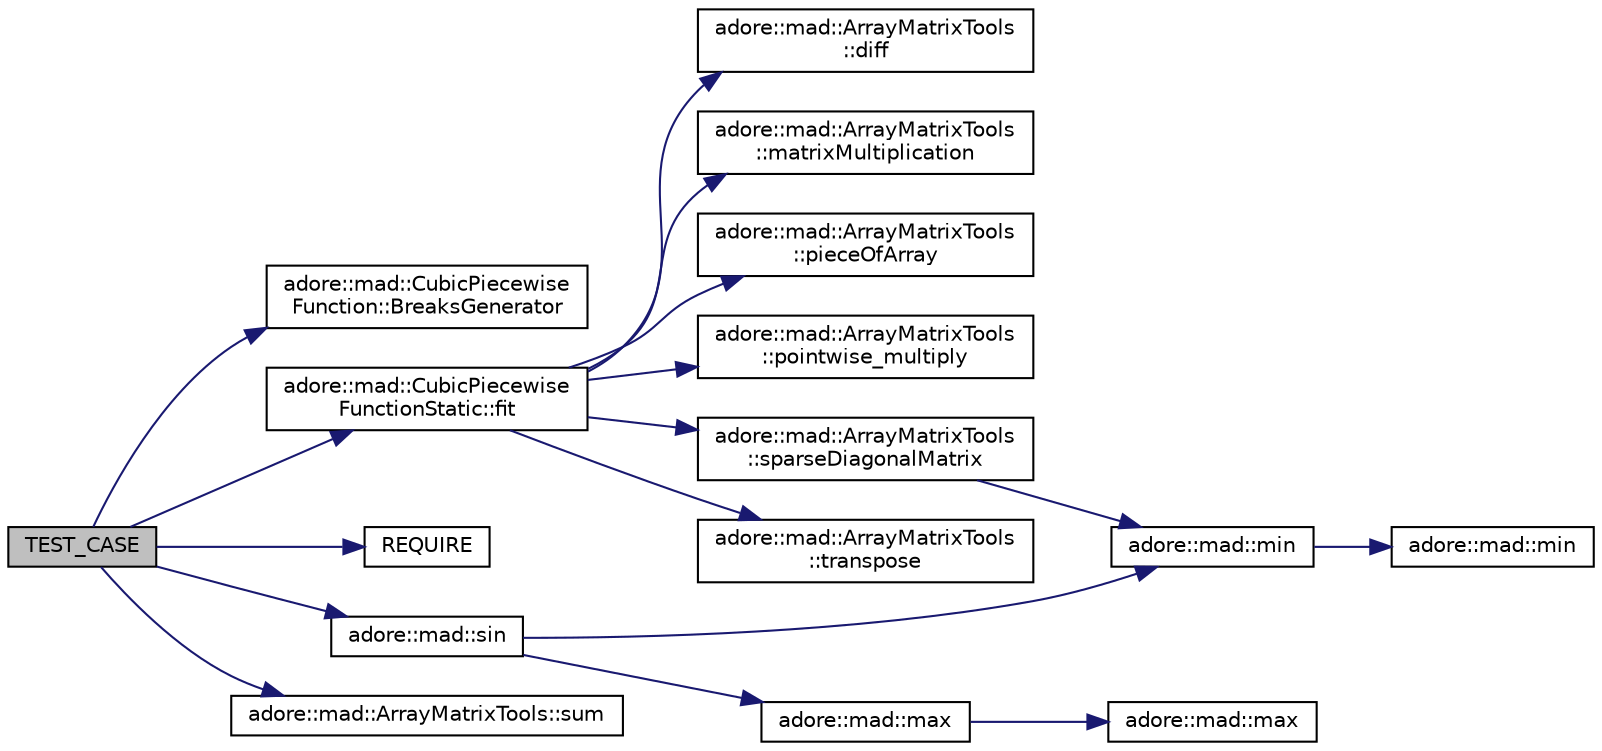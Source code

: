 digraph "TEST_CASE"
{
 // LATEX_PDF_SIZE
  edge [fontname="Helvetica",fontsize="10",labelfontname="Helvetica",labelfontsize="10"];
  node [fontname="Helvetica",fontsize="10",shape=record];
  rankdir="LR";
  Node1 [label="TEST_CASE",height=0.2,width=0.4,color="black", fillcolor="grey75", style="filled", fontcolor="black",tooltip=" "];
  Node1 -> Node2 [color="midnightblue",fontsize="10",style="solid",fontname="Helvetica"];
  Node2 [label="adore::mad::CubicPiecewise\lFunction::BreaksGenerator",height=0.2,width=0.4,color="black", fillcolor="white", style="filled",URL="$classadore_1_1mad_1_1CubicPiecewiseFunction.html#a15eb9d7e521de072c1201a99a0431c59",tooltip=" "];
  Node1 -> Node3 [color="midnightblue",fontsize="10",style="solid",fontname="Helvetica"];
  Node3 [label="adore::mad::CubicPiecewise\lFunctionStatic::fit",height=0.2,width=0.4,color="black", fillcolor="white", style="filled",URL="$classadore_1_1mad_1_1CubicPiecewiseFunctionStatic.html#a3722679cbec364f261367881c22b61de",tooltip=" "];
  Node3 -> Node4 [color="midnightblue",fontsize="10",style="solid",fontname="Helvetica"];
  Node4 [label="adore::mad::ArrayMatrixTools\l::diff",height=0.2,width=0.4,color="black", fillcolor="white", style="filled",URL="$classadore_1_1mad_1_1ArrayMatrixTools.html#a87952b138b50238e57277b8fb48bc573",tooltip=" "];
  Node3 -> Node5 [color="midnightblue",fontsize="10",style="solid",fontname="Helvetica"];
  Node5 [label="adore::mad::ArrayMatrixTools\l::matrixMultiplication",height=0.2,width=0.4,color="black", fillcolor="white", style="filled",URL="$classadore_1_1mad_1_1ArrayMatrixTools.html#acd8f7b789b1292e5f557200e5731a645",tooltip=" "];
  Node3 -> Node6 [color="midnightblue",fontsize="10",style="solid",fontname="Helvetica"];
  Node6 [label="adore::mad::ArrayMatrixTools\l::pieceOfArray",height=0.2,width=0.4,color="black", fillcolor="white", style="filled",URL="$classadore_1_1mad_1_1ArrayMatrixTools.html#a2018137151c771080cbccb3e4fc85e03",tooltip=" "];
  Node3 -> Node7 [color="midnightblue",fontsize="10",style="solid",fontname="Helvetica"];
  Node7 [label="adore::mad::ArrayMatrixTools\l::pointwise_multiply",height=0.2,width=0.4,color="black", fillcolor="white", style="filled",URL="$classadore_1_1mad_1_1ArrayMatrixTools.html#a42a3ef4abb19681deb186569c914419f",tooltip=" "];
  Node3 -> Node8 [color="midnightblue",fontsize="10",style="solid",fontname="Helvetica"];
  Node8 [label="adore::mad::ArrayMatrixTools\l::sparseDiagonalMatrix",height=0.2,width=0.4,color="black", fillcolor="white", style="filled",URL="$classadore_1_1mad_1_1ArrayMatrixTools.html#a8ffe1f2d13cf145f00ec39e89395da8d",tooltip=" "];
  Node8 -> Node9 [color="midnightblue",fontsize="10",style="solid",fontname="Helvetica"];
  Node9 [label="adore::mad::min",height=0.2,width=0.4,color="black", fillcolor="white", style="filled",URL="$namespaceadore_1_1mad.html#ab58ecb752f9bbfe27832e0a2c0e22c2b",tooltip=" "];
  Node9 -> Node10 [color="midnightblue",fontsize="10",style="solid",fontname="Helvetica"];
  Node10 [label="adore::mad::min",height=0.2,width=0.4,color="black", fillcolor="white", style="filled",URL="$namespaceadore_1_1mad.html#ac61b79c007d1859f93a10c04272095a1",tooltip=" "];
  Node3 -> Node11 [color="midnightblue",fontsize="10",style="solid",fontname="Helvetica"];
  Node11 [label="adore::mad::ArrayMatrixTools\l::transpose",height=0.2,width=0.4,color="black", fillcolor="white", style="filled",URL="$classadore_1_1mad_1_1ArrayMatrixTools.html#a233d63766075adc66449f4d73ccdf975",tooltip=" "];
  Node1 -> Node12 [color="midnightblue",fontsize="10",style="solid",fontname="Helvetica"];
  Node12 [label="REQUIRE",height=0.2,width=0.4,color="black", fillcolor="white", style="filled",URL="$test__lpiecewiseconst_8cpp.html#a896996220e0b1a182667751c424e1bd9",tooltip=" "];
  Node1 -> Node13 [color="midnightblue",fontsize="10",style="solid",fontname="Helvetica"];
  Node13 [label="adore::mad::sin",height=0.2,width=0.4,color="black", fillcolor="white", style="filled",URL="$namespaceadore_1_1mad.html#acec540f9bf9b6eb0e027d332d3fe5577",tooltip=" "];
  Node13 -> Node14 [color="midnightblue",fontsize="10",style="solid",fontname="Helvetica"];
  Node14 [label="adore::mad::max",height=0.2,width=0.4,color="black", fillcolor="white", style="filled",URL="$namespaceadore_1_1mad.html#adea062854ef0b105a3fdca8cf2aca945",tooltip=" "];
  Node14 -> Node15 [color="midnightblue",fontsize="10",style="solid",fontname="Helvetica"];
  Node15 [label="adore::mad::max",height=0.2,width=0.4,color="black", fillcolor="white", style="filled",URL="$namespaceadore_1_1mad.html#a618a8842fed7b9375957b1e393c58492",tooltip=" "];
  Node13 -> Node9 [color="midnightblue",fontsize="10",style="solid",fontname="Helvetica"];
  Node1 -> Node16 [color="midnightblue",fontsize="10",style="solid",fontname="Helvetica"];
  Node16 [label="adore::mad::ArrayMatrixTools::sum",height=0.2,width=0.4,color="black", fillcolor="white", style="filled",URL="$classadore_1_1mad_1_1ArrayMatrixTools.html#a38509c630fbb061d0744644f11e0e5c6",tooltip=" "];
}

